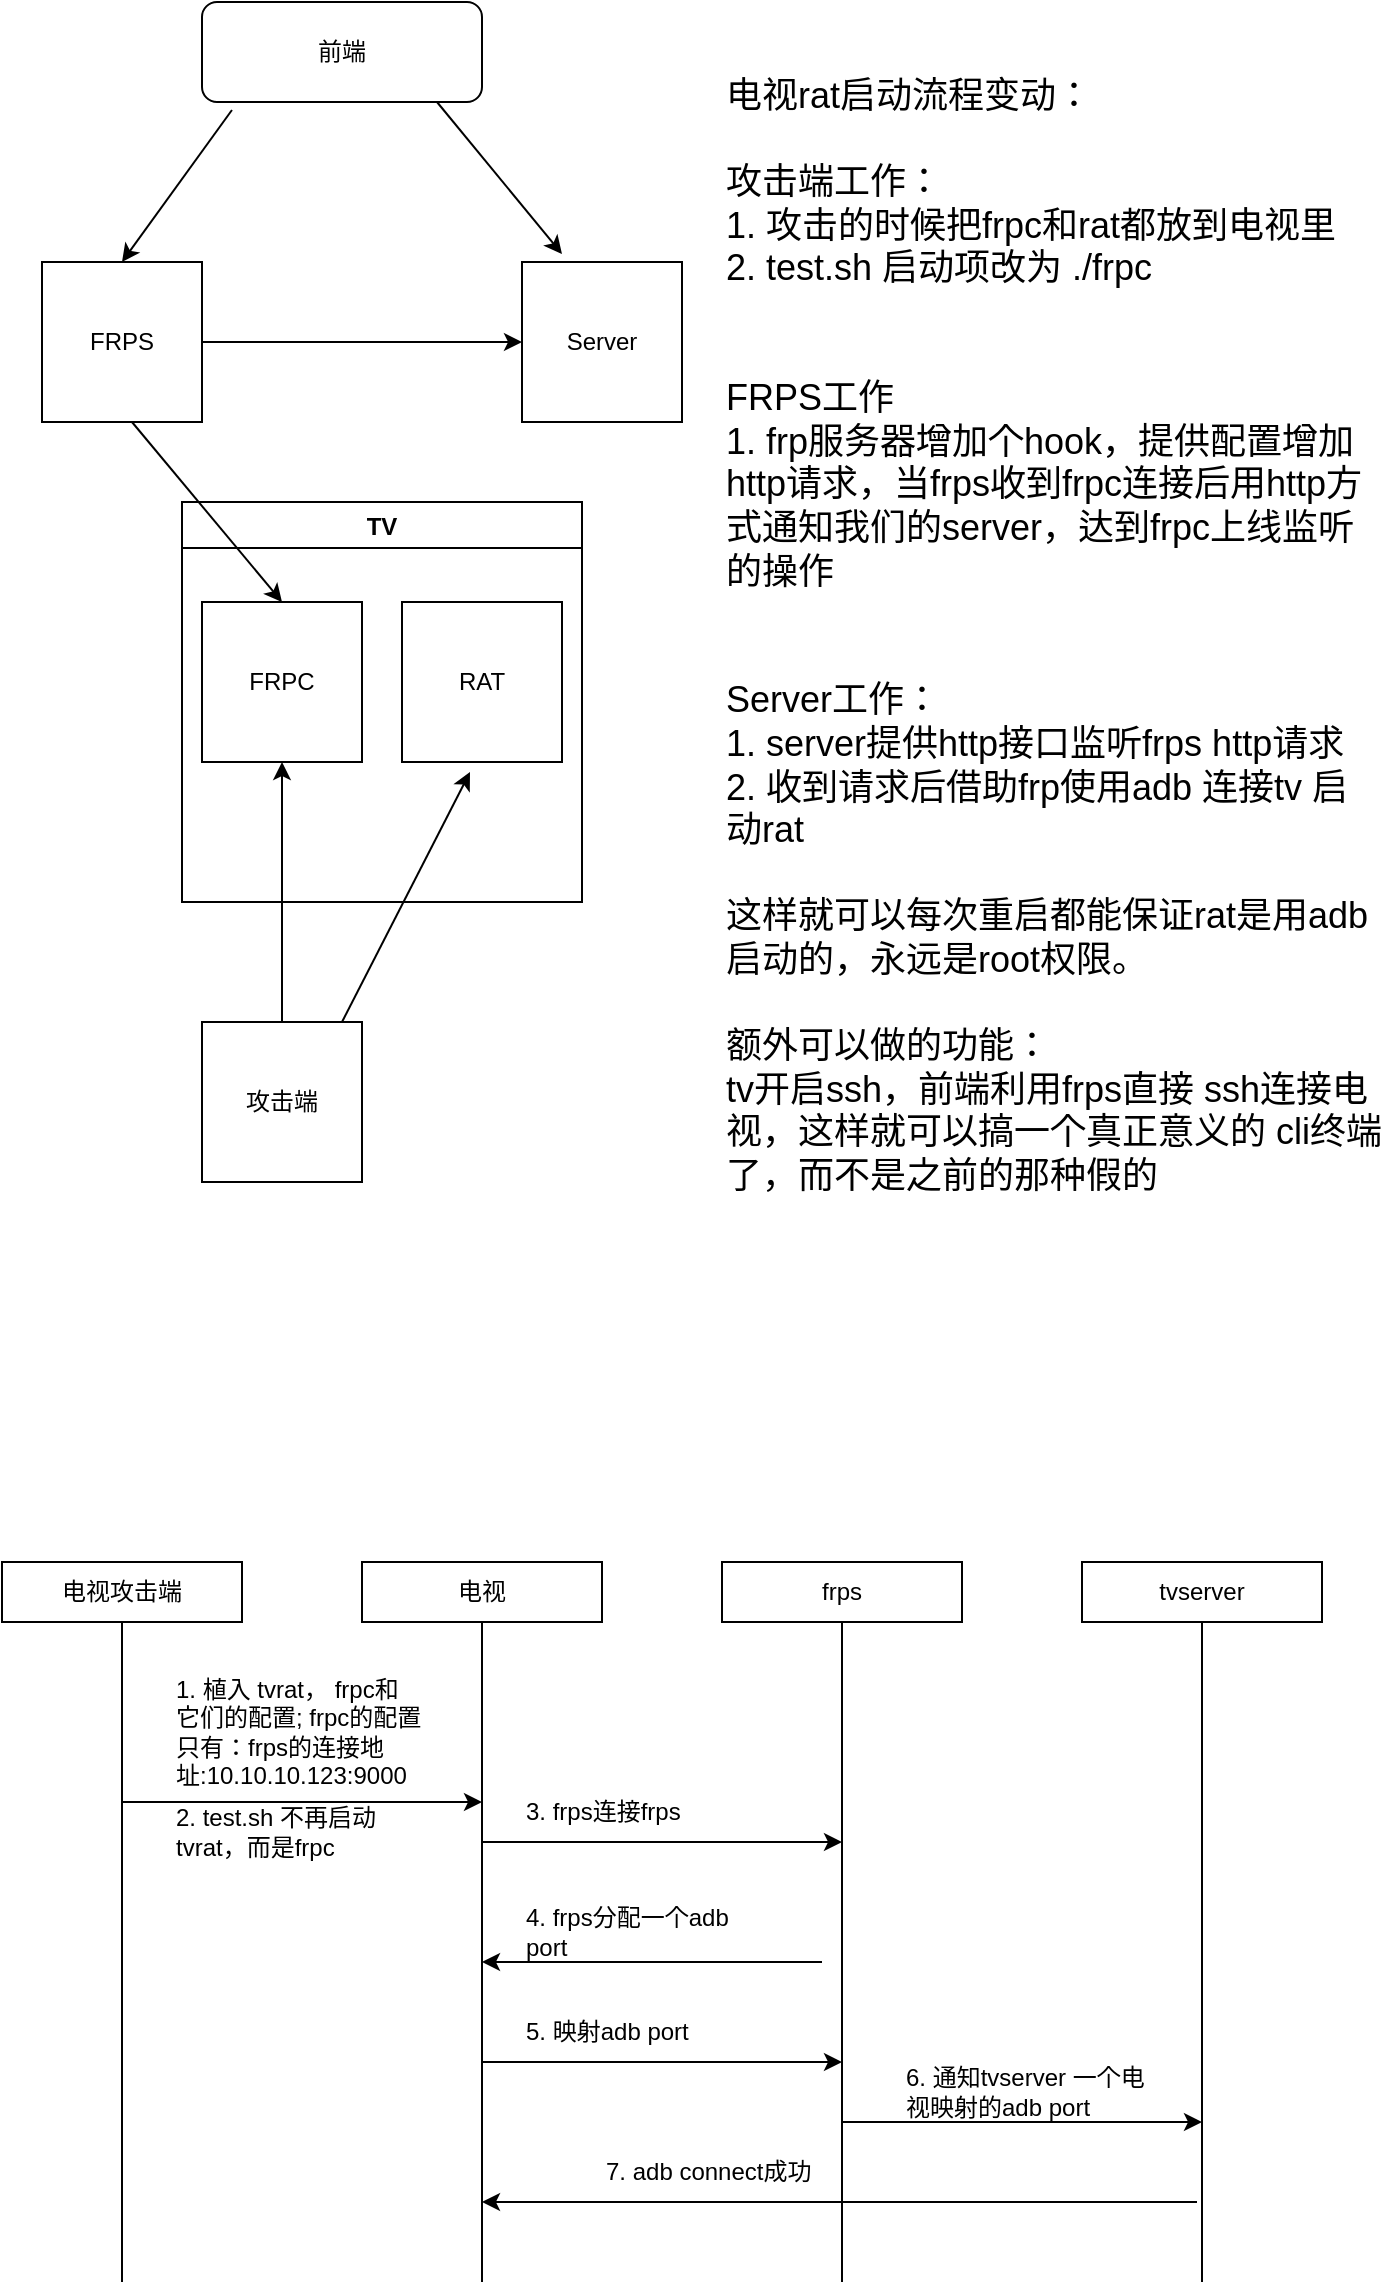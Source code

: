 <mxfile version="14.8.5" type="github">
  <diagram id="YjmmECCSt3qVEXS2_SOX" name="第 1 页">
    <mxGraphModel dx="946" dy="1760" grid="1" gridSize="10" guides="1" tooltips="1" connect="1" arrows="1" fold="1" page="1" pageScale="1" pageWidth="827" pageHeight="1169" math="0" shadow="0">
      <root>
        <mxCell id="0" />
        <mxCell id="1" parent="0" />
        <mxCell id="QiGkecqLL-bb-6SbMHBo-16" style="edgeStyle=orthogonalEdgeStyle;rounded=0;orthogonalLoop=1;jettySize=auto;html=1;entryX=0;entryY=0.5;entryDx=0;entryDy=0;" parent="1" source="QiGkecqLL-bb-6SbMHBo-1" target="QiGkecqLL-bb-6SbMHBo-2" edge="1">
          <mxGeometry relative="1" as="geometry" />
        </mxCell>
        <mxCell id="QiGkecqLL-bb-6SbMHBo-1" value="FRPS" style="whiteSpace=wrap;html=1;aspect=fixed;" parent="1" vertex="1">
          <mxGeometry x="120" y="80" width="80" height="80" as="geometry" />
        </mxCell>
        <mxCell id="QiGkecqLL-bb-6SbMHBo-2" value="Server" style="whiteSpace=wrap;html=1;aspect=fixed;" parent="1" vertex="1">
          <mxGeometry x="360" y="80" width="80" height="80" as="geometry" />
        </mxCell>
        <mxCell id="QiGkecqLL-bb-6SbMHBo-4" value="TV" style="swimlane;" parent="1" vertex="1">
          <mxGeometry x="190" y="200" width="200" height="200" as="geometry" />
        </mxCell>
        <mxCell id="QiGkecqLL-bb-6SbMHBo-3" value="FRPC" style="whiteSpace=wrap;html=1;aspect=fixed;" parent="QiGkecqLL-bb-6SbMHBo-4" vertex="1">
          <mxGeometry x="10" y="50" width="80" height="80" as="geometry" />
        </mxCell>
        <mxCell id="QiGkecqLL-bb-6SbMHBo-5" value="RAT" style="whiteSpace=wrap;html=1;aspect=fixed;" parent="QiGkecqLL-bb-6SbMHBo-4" vertex="1">
          <mxGeometry x="110" y="50" width="80" height="80" as="geometry" />
        </mxCell>
        <mxCell id="QiGkecqLL-bb-6SbMHBo-7" style="edgeStyle=orthogonalEdgeStyle;rounded=0;orthogonalLoop=1;jettySize=auto;html=1;entryX=0.5;entryY=1;entryDx=0;entryDy=0;" parent="1" source="QiGkecqLL-bb-6SbMHBo-6" target="QiGkecqLL-bb-6SbMHBo-3" edge="1">
          <mxGeometry relative="1" as="geometry" />
        </mxCell>
        <mxCell id="QiGkecqLL-bb-6SbMHBo-6" value="攻击端" style="whiteSpace=wrap;html=1;aspect=fixed;" parent="1" vertex="1">
          <mxGeometry x="200" y="460" width="80" height="80" as="geometry" />
        </mxCell>
        <mxCell id="QiGkecqLL-bb-6SbMHBo-8" value="前端" style="rounded=1;whiteSpace=wrap;html=1;" parent="1" vertex="1">
          <mxGeometry x="200" y="-50" width="140" height="50" as="geometry" />
        </mxCell>
        <mxCell id="QiGkecqLL-bb-6SbMHBo-11" value="" style="endArrow=classic;html=1;entryX=0.5;entryY=0;entryDx=0;entryDy=0;exitX=0.107;exitY=1.08;exitDx=0;exitDy=0;exitPerimeter=0;" parent="1" source="QiGkecqLL-bb-6SbMHBo-8" target="QiGkecqLL-bb-6SbMHBo-1" edge="1">
          <mxGeometry width="50" height="50" relative="1" as="geometry">
            <mxPoint x="200" y="70" as="sourcePoint" />
            <mxPoint x="250" y="20" as="targetPoint" />
          </mxGeometry>
        </mxCell>
        <mxCell id="QiGkecqLL-bb-6SbMHBo-12" value="" style="endArrow=classic;html=1;exitX=0.107;exitY=1.08;exitDx=0;exitDy=0;exitPerimeter=0;" parent="1" edge="1">
          <mxGeometry width="50" height="50" relative="1" as="geometry">
            <mxPoint x="317.49" as="sourcePoint" />
            <mxPoint x="380" y="76" as="targetPoint" />
          </mxGeometry>
        </mxCell>
        <mxCell id="QiGkecqLL-bb-6SbMHBo-13" value="" style="endArrow=classic;html=1;entryX=0.5;entryY=0;entryDx=0;entryDy=0;exitX=0.107;exitY=1.08;exitDx=0;exitDy=0;exitPerimeter=0;" parent="1" target="QiGkecqLL-bb-6SbMHBo-3" edge="1">
          <mxGeometry width="50" height="50" relative="1" as="geometry">
            <mxPoint x="164.98" y="160" as="sourcePoint" />
            <mxPoint x="110" y="236" as="targetPoint" />
          </mxGeometry>
        </mxCell>
        <mxCell id="QiGkecqLL-bb-6SbMHBo-14" value="" style="endArrow=classic;html=1;exitX=0.107;exitY=1.08;exitDx=0;exitDy=0;exitPerimeter=0;entryX=0.425;entryY=1.063;entryDx=0;entryDy=0;entryPerimeter=0;" parent="1" target="QiGkecqLL-bb-6SbMHBo-5" edge="1">
          <mxGeometry width="50" height="50" relative="1" as="geometry">
            <mxPoint x="270" y="460" as="sourcePoint" />
            <mxPoint x="332.51" y="536" as="targetPoint" />
          </mxGeometry>
        </mxCell>
        <mxCell id="QiGkecqLL-bb-6SbMHBo-15" value="&lt;font size=&quot;4&quot;&gt;电视rat启动流程变动：&lt;br&gt;&lt;br&gt;攻击端工作：&lt;br&gt;1. 攻击的时候把frpc和rat都放到电视里&lt;br&gt;2. test.sh 启动项改为 ./frpc&lt;br&gt;&lt;br&gt;&lt;br&gt;FRPS工作&lt;br&gt;1. frp服务器增加个hook，提供配置增加http请求，当frps收到frpc连接后用http方式通知我们的server，达到frpc上线监听的操作&lt;br&gt;&lt;br&gt;&lt;br&gt;Server工作：&lt;br&gt;1. server提供http接口监听frps http请求&lt;br&gt;2. 收到请求后借助frp使用adb 连接tv 启动rat&lt;br&gt;&lt;br&gt;这样就可以每次重启都能保证rat是用adb启动的，永远是root权限。&lt;br&gt;&lt;br&gt;额外可以做的功能：&lt;br&gt;tv开启ssh，前端利用frps直接 ssh连接电视，这样就可以搞一个真正意义的 cli终端了，而不是之前的那种假的&lt;br&gt;&lt;/font&gt;" style="text;html=1;strokeColor=none;fillColor=none;align=left;verticalAlign=top;whiteSpace=wrap;rounded=0;" parent="1" vertex="1">
          <mxGeometry x="460" y="-20" width="330" height="510" as="geometry" />
        </mxCell>
        <mxCell id="A2EGQjGyIX7hu_U-G0Mh-2" value="电视攻击端" style="rounded=0;whiteSpace=wrap;html=1;" vertex="1" parent="1">
          <mxGeometry x="100" y="730" width="120" height="30" as="geometry" />
        </mxCell>
        <mxCell id="A2EGQjGyIX7hu_U-G0Mh-3" value="" style="endArrow=none;html=1;entryX=0.5;entryY=1;entryDx=0;entryDy=0;" edge="1" parent="1" target="A2EGQjGyIX7hu_U-G0Mh-2">
          <mxGeometry width="50" height="50" relative="1" as="geometry">
            <mxPoint x="160" y="1090" as="sourcePoint" />
            <mxPoint x="150" y="760" as="targetPoint" />
          </mxGeometry>
        </mxCell>
        <mxCell id="A2EGQjGyIX7hu_U-G0Mh-10" value="电视" style="rounded=0;whiteSpace=wrap;html=1;" vertex="1" parent="1">
          <mxGeometry x="280" y="730" width="120" height="30" as="geometry" />
        </mxCell>
        <mxCell id="A2EGQjGyIX7hu_U-G0Mh-11" value="" style="endArrow=none;html=1;entryX=0.5;entryY=1;entryDx=0;entryDy=0;" edge="1" parent="1" target="A2EGQjGyIX7hu_U-G0Mh-10">
          <mxGeometry width="50" height="50" relative="1" as="geometry">
            <mxPoint x="340" y="1090" as="sourcePoint" />
            <mxPoint x="330" y="760" as="targetPoint" />
          </mxGeometry>
        </mxCell>
        <mxCell id="A2EGQjGyIX7hu_U-G0Mh-12" value="frps" style="rounded=0;whiteSpace=wrap;html=1;" vertex="1" parent="1">
          <mxGeometry x="460" y="730" width="120" height="30" as="geometry" />
        </mxCell>
        <mxCell id="A2EGQjGyIX7hu_U-G0Mh-13" value="" style="endArrow=none;html=1;entryX=0.5;entryY=1;entryDx=0;entryDy=0;" edge="1" parent="1" target="A2EGQjGyIX7hu_U-G0Mh-12">
          <mxGeometry width="50" height="50" relative="1" as="geometry">
            <mxPoint x="520" y="1090" as="sourcePoint" />
            <mxPoint x="510" y="760" as="targetPoint" />
          </mxGeometry>
        </mxCell>
        <mxCell id="A2EGQjGyIX7hu_U-G0Mh-16" value="tvserver" style="rounded=0;whiteSpace=wrap;html=1;" vertex="1" parent="1">
          <mxGeometry x="640" y="730" width="120" height="30" as="geometry" />
        </mxCell>
        <mxCell id="A2EGQjGyIX7hu_U-G0Mh-17" value="" style="endArrow=none;html=1;entryX=0.5;entryY=1;entryDx=0;entryDy=0;" edge="1" parent="1" target="A2EGQjGyIX7hu_U-G0Mh-16">
          <mxGeometry width="50" height="50" relative="1" as="geometry">
            <mxPoint x="700" y="1090" as="sourcePoint" />
            <mxPoint x="690" y="760" as="targetPoint" />
          </mxGeometry>
        </mxCell>
        <mxCell id="A2EGQjGyIX7hu_U-G0Mh-18" value="" style="endArrow=classic;html=1;" edge="1" parent="1">
          <mxGeometry width="50" height="50" relative="1" as="geometry">
            <mxPoint x="160" y="850" as="sourcePoint" />
            <mxPoint x="340" y="850" as="targetPoint" />
          </mxGeometry>
        </mxCell>
        <mxCell id="A2EGQjGyIX7hu_U-G0Mh-19" value="&lt;div&gt;1. 植入 tvrat， frpc和它们的配置;&amp;nbsp;frpc的配置只有：frps的连接地址:10.10.10.123:9000&lt;/div&gt;" style="text;html=1;strokeColor=none;fillColor=none;align=left;verticalAlign=middle;whiteSpace=wrap;rounded=0;" vertex="1" parent="1">
          <mxGeometry x="185" y="780" width="125" height="70" as="geometry" />
        </mxCell>
        <mxCell id="A2EGQjGyIX7hu_U-G0Mh-20" value="" style="endArrow=classic;html=1;" edge="1" parent="1">
          <mxGeometry width="50" height="50" relative="1" as="geometry">
            <mxPoint x="340" y="870" as="sourcePoint" />
            <mxPoint x="520" y="870" as="targetPoint" />
          </mxGeometry>
        </mxCell>
        <mxCell id="A2EGQjGyIX7hu_U-G0Mh-22" value="&lt;div&gt;2. test.sh 不再启动tvrat，而是frpc&lt;/div&gt;" style="text;html=1;strokeColor=none;fillColor=none;align=left;verticalAlign=middle;whiteSpace=wrap;rounded=0;" vertex="1" parent="1">
          <mxGeometry x="185" y="830" width="125" height="70" as="geometry" />
        </mxCell>
        <mxCell id="A2EGQjGyIX7hu_U-G0Mh-23" value="3. frps连接frps" style="text;html=1;strokeColor=none;fillColor=none;align=left;verticalAlign=middle;whiteSpace=wrap;rounded=0;" vertex="1" parent="1">
          <mxGeometry x="360" y="820" width="125" height="70" as="geometry" />
        </mxCell>
        <mxCell id="A2EGQjGyIX7hu_U-G0Mh-24" value="" style="endArrow=classic;html=1;" edge="1" parent="1">
          <mxGeometry width="50" height="50" relative="1" as="geometry">
            <mxPoint x="510" y="930" as="sourcePoint" />
            <mxPoint x="340" y="930" as="targetPoint" />
          </mxGeometry>
        </mxCell>
        <mxCell id="A2EGQjGyIX7hu_U-G0Mh-25" value="4. frps分配一个adb port" style="text;html=1;strokeColor=none;fillColor=none;align=left;verticalAlign=middle;whiteSpace=wrap;rounded=0;" vertex="1" parent="1">
          <mxGeometry x="360" y="880" width="125" height="70" as="geometry" />
        </mxCell>
        <mxCell id="A2EGQjGyIX7hu_U-G0Mh-26" value="" style="endArrow=classic;html=1;" edge="1" parent="1">
          <mxGeometry width="50" height="50" relative="1" as="geometry">
            <mxPoint x="340" y="980" as="sourcePoint" />
            <mxPoint x="520" y="980" as="targetPoint" />
          </mxGeometry>
        </mxCell>
        <mxCell id="A2EGQjGyIX7hu_U-G0Mh-27" value="5. 映射adb port" style="text;html=1;strokeColor=none;fillColor=none;align=left;verticalAlign=middle;whiteSpace=wrap;rounded=0;" vertex="1" parent="1">
          <mxGeometry x="360" y="930" width="125" height="70" as="geometry" />
        </mxCell>
        <mxCell id="A2EGQjGyIX7hu_U-G0Mh-28" value="" style="endArrow=classic;html=1;" edge="1" parent="1">
          <mxGeometry width="50" height="50" relative="1" as="geometry">
            <mxPoint x="520" y="1010" as="sourcePoint" />
            <mxPoint x="700" y="1010" as="targetPoint" />
          </mxGeometry>
        </mxCell>
        <mxCell id="A2EGQjGyIX7hu_U-G0Mh-29" value="6. 通知tvserver 一个电视映射的adb port" style="text;html=1;strokeColor=none;fillColor=none;align=left;verticalAlign=middle;whiteSpace=wrap;rounded=0;" vertex="1" parent="1">
          <mxGeometry x="550" y="960" width="125" height="70" as="geometry" />
        </mxCell>
        <mxCell id="A2EGQjGyIX7hu_U-G0Mh-30" value="" style="endArrow=classic;html=1;" edge="1" parent="1">
          <mxGeometry width="50" height="50" relative="1" as="geometry">
            <mxPoint x="697.5" y="1050" as="sourcePoint" />
            <mxPoint x="340" y="1050" as="targetPoint" />
          </mxGeometry>
        </mxCell>
        <mxCell id="A2EGQjGyIX7hu_U-G0Mh-31" value="7. adb connect成功" style="text;html=1;strokeColor=none;fillColor=none;align=left;verticalAlign=middle;whiteSpace=wrap;rounded=0;" vertex="1" parent="1">
          <mxGeometry x="400" y="1000" width="125" height="70" as="geometry" />
        </mxCell>
      </root>
    </mxGraphModel>
  </diagram>
</mxfile>
